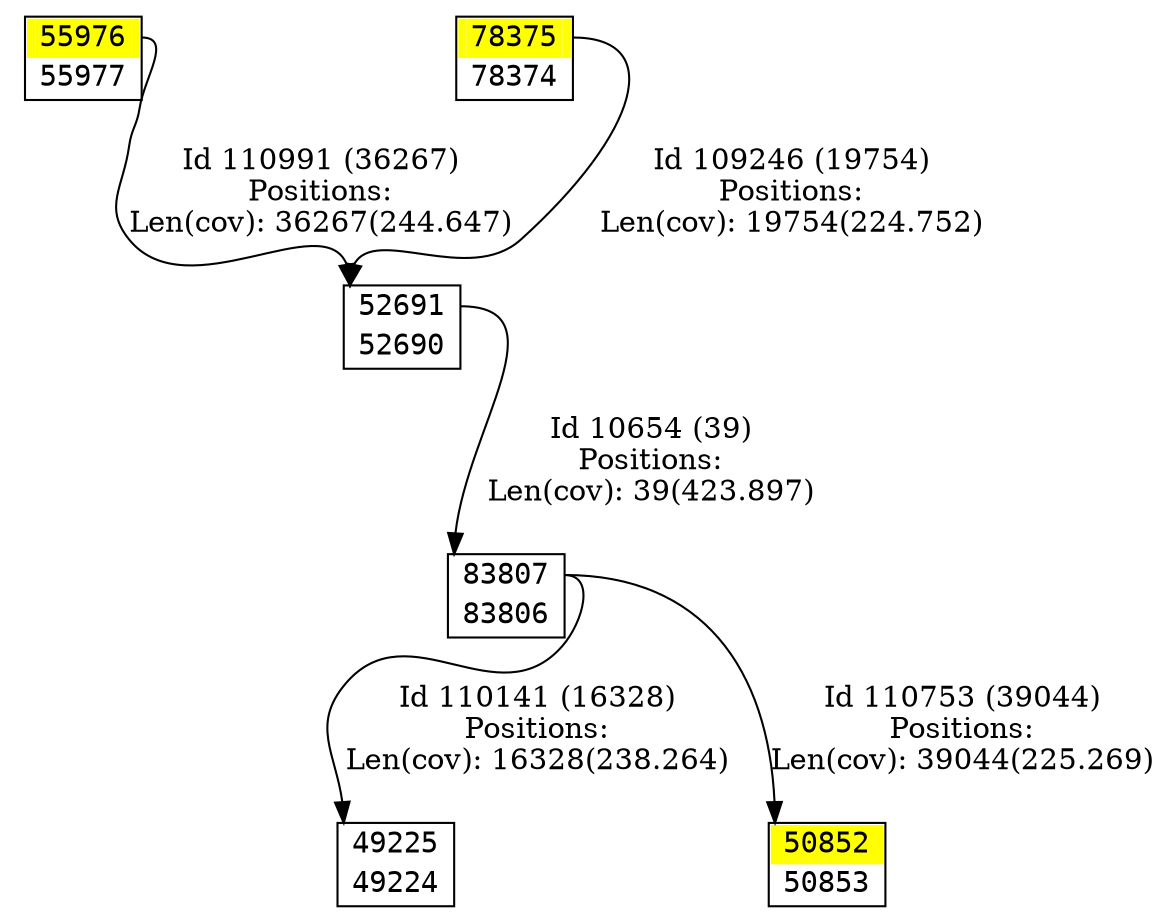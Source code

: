 digraph graph_picture {
node[fontname=<Courier> ,penwidth=<1.8> ,shape=<plaintext> ]
vertex_49224_49225[label=<<TABLE BORDER="1" CELLSPACING="0" >
<TR><TD BORDER="0" PORT = "port_49225_in" color="white" bgcolor="white" ></TD><TD BORDER="0" color="white" bgcolor="white" >49225</TD><TD BORDER="0" PORT = "port_49225_out" color="white" bgcolor="white" ></TD></TR>
<TR><TD BORDER="0" PORT = "port_49224_out" color="white" bgcolor="white" ></TD><TD BORDER="0" color="white" bgcolor="white" >49224</TD><TD BORDER="0" PORT = "port_49224_in" color="white" bgcolor="white" ></TD></TR>
</TABLE>> ,color=<black> ,URL=</vertex/49225.svg> ]
vertex_50852_50853[label=<<TABLE BORDER="1" CELLSPACING="0" >
<TR><TD BORDER="0" PORT = "port_50852_in" color="yellow" bgcolor="yellow" ></TD><TD BORDER="0" color="yellow" bgcolor="yellow" >50852</TD><TD BORDER="0" PORT = "port_50852_out" color="yellow" bgcolor="yellow" ></TD></TR>
<TR><TD BORDER="0" PORT = "port_50853_out" color="white" bgcolor="white" ></TD><TD BORDER="0" color="white" bgcolor="white" >50853</TD><TD BORDER="0" PORT = "port_50853_in" color="white" bgcolor="white" ></TD></TR>
</TABLE>> ,color=<black> ,URL=</vertex/50852.svg> ]
vertex_52690_52691[label=<<TABLE BORDER="1" CELLSPACING="0" >
<TR><TD BORDER="0" PORT = "port_52691_in" color="white" bgcolor="white" ></TD><TD BORDER="0" color="white" bgcolor="white" >52691</TD><TD BORDER="0" PORT = "port_52691_out" color="white" bgcolor="white" ></TD></TR>
<TR><TD BORDER="0" PORT = "port_52690_out" color="white" bgcolor="white" ></TD><TD BORDER="0" color="white" bgcolor="white" >52690</TD><TD BORDER="0" PORT = "port_52690_in" color="white" bgcolor="white" ></TD></TR>
</TABLE>> ,color=<black> ,URL=</vertex/52691.svg> ]
vertex_55976_55977[label=<<TABLE BORDER="1" CELLSPACING="0" >
<TR><TD BORDER="0" PORT = "port_55976_in" color="yellow" bgcolor="yellow" ></TD><TD BORDER="0" color="yellow" bgcolor="yellow" >55976</TD><TD BORDER="0" PORT = "port_55976_out" color="yellow" bgcolor="yellow" ></TD></TR>
<TR><TD BORDER="0" PORT = "port_55977_out" color="white" bgcolor="white" ></TD><TD BORDER="0" color="white" bgcolor="white" >55977</TD><TD BORDER="0" PORT = "port_55977_in" color="white" bgcolor="white" ></TD></TR>
</TABLE>> ,color=<black> ,URL=</vertex/55976.svg> ]
vertex_78374_78375[label=<<TABLE BORDER="1" CELLSPACING="0" >
<TR><TD BORDER="0" PORT = "port_78375_in" color="yellow" bgcolor="yellow" ></TD><TD BORDER="0" color="yellow" bgcolor="yellow" >78375</TD><TD BORDER="0" PORT = "port_78375_out" color="yellow" bgcolor="yellow" ></TD></TR>
<TR><TD BORDER="0" PORT = "port_78374_out" color="white" bgcolor="white" ></TD><TD BORDER="0" color="white" bgcolor="white" >78374</TD><TD BORDER="0" PORT = "port_78374_in" color="white" bgcolor="white" ></TD></TR>
</TABLE>> ,color=<black> ,URL=</vertex/78375.svg> ]
vertex_83806_83807[label=<<TABLE BORDER="1" CELLSPACING="0" >
<TR><TD BORDER="0" PORT = "port_83807_in" color="white" bgcolor="white" ></TD><TD BORDER="0" color="white" bgcolor="white" >83807</TD><TD BORDER="0" PORT = "port_83807_out" color="white" bgcolor="white" ></TD></TR>
<TR><TD BORDER="0" PORT = "port_83806_out" color="white" bgcolor="white" ></TD><TD BORDER="0" color="white" bgcolor="white" >83806</TD><TD BORDER="0" PORT = "port_83806_in" color="white" bgcolor="white" ></TD></TR>
</TABLE>> ,color=<black> ,URL=</vertex/83807.svg> ]
vertex_52690_52691:port_52691_out->vertex_83806_83807:port_83807_in[label="Id 10654 (39)\nPositions:\nLen(cov): 39(423.897)" ,color=<black> ]
vertex_78374_78375:port_78375_out->vertex_52690_52691:port_52691_in[label="Id 109246 (19754)\nPositions:\nLen(cov): 19754(224.752)" ,color=<black> ]
vertex_83806_83807:port_83807_out->vertex_49224_49225:port_49225_in[label="Id 110141 (16328)\nPositions:\nLen(cov): 16328(238.264)" ,color=<black> ]
vertex_83806_83807:port_83807_out->vertex_50852_50853:port_50852_in[label="Id 110753 (39044)\nPositions:\nLen(cov): 39044(225.269)" ,color=<black> ]
vertex_55976_55977:port_55976_out->vertex_52690_52691:port_52691_in[label="Id 110991 (36267)\nPositions:\nLen(cov): 36267(244.647)" ,color=<black> ]
}
